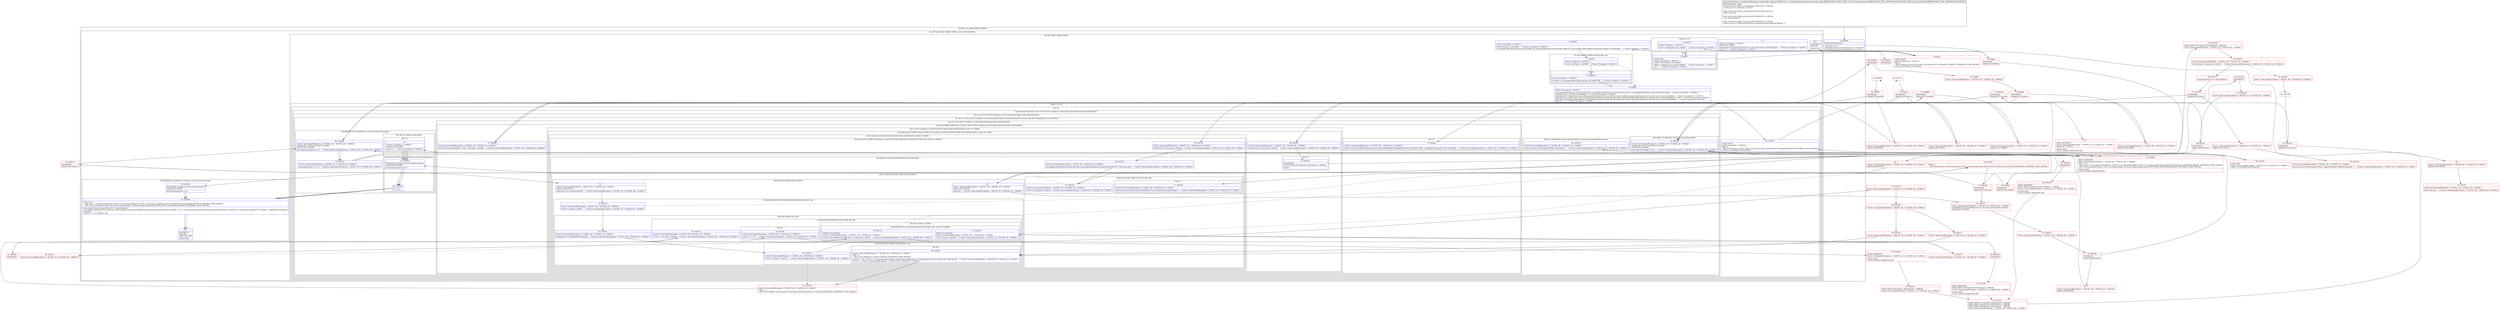 digraph "CFG forcom.google.android.gms.internal.ads.zzbgq.zze(Ljava\/lang\/String;[Ljava\/lang\/String;)Z" {
subgraph cluster_Region_1813736736 {
label = "R(2:0|(7:2|(1:5)|6|(1:8)|9|(1:7f)|94))";
node [shape=record,color=blue];
Node_0 [shape=record,label="{0\:\ 0x0000|MTH_ENTER_BLOCK\l|r26.zzech = r27\ljava.lang.String java.lang.String r7 = zzey(r27)\ljava.lang.String java.lang.String r15 = \"error\"\l}"];
subgraph cluster_TryCatchRegion_88108505 {
label = "Try: R(7:2|(1:5)|6|(1:8)|9|(1:7f)|94) catches: R(3:85|24|93)";
node [shape=record,color=blue];
subgraph cluster_Region_1884581614 {
label = "R(7:2|(1:5)|6|(1:8)|9|(1:7f)|94)";
node [shape=record,color=blue];
Node_2 [shape=record,label="{2\:\ ?|Catch:\{ Exception \-\> 0x019c \}\lSplitter:B:1:0x000e\l|android.net.Uri[] android.net.Uri[] r5 = new android.net.Uri[r28.length]     \/\/ Catch:\{ Exception \-\> 0x019c \}\lint r4 = 0     \/\/ Catch:\{ Exception \-\> 0x019c \}\l}"];
subgraph cluster_LoopRegion_451787522 {
label = "LOOP:0: (1:5)";
node [shape=record,color=blue];
Node_4 [shape=record,label="{4\:\ 0x0015|Catch:\{ Exception \-\> 0x019c \}\l|if (r4 \< r28.length) goto L_0x0017     \/\/ Catch:\{ Exception \-\> 0x019c \}\l}"];
subgraph cluster_Region_892946179 {
label = "R(1:5)";
node [shape=record,color=blue];
Node_5 [shape=record,label="{5\:\ 0x0017|LOOP_END\lCatch:\{ Exception \-\> 0x019c \}\lLOOP:0: B:3:0x0012\-\>B:5:0x0017\l|r5[r4] = android.net.Uri.parse(r28[r4])     \/\/ Catch:\{ Exception \-\> 0x019c \}\lr4++     \/\/ Catch:\{ Exception \-\> 0x019c \}\l}"];
}
}
Node_6 [shape=record,label="{6\:\ 0x0022|Catch:\{ Exception \-\> 0x019c \}\l|r26.zzeiw.zza(r5, r26.zzdyd)     \/\/ Catch:\{ Exception \-\> 0x019c \}\lcom.google.android.gms.internal.ads.zzbdg com.google.android.gms.internal.ads.zzbdg r4 = (com.google.android.gms.internal.ads.zzbdg) r26.zzehv.get()     \/\/ Catch:\{ Exception \-\> 0x019c \}\l}"];
subgraph cluster_IfRegion_515323884 {
label = "IF [B:7:0x0037] THEN: R(1:8) ELSE: null";
node [shape=record,color=blue];
Node_7 [shape=record,label="{7\:\ 0x0037|Catch:\{ Exception \-\> 0x019c \}\l|if (r4 != null) goto L_0x0039     \/\/ Catch:\{ Exception \-\> 0x019c \}\l}"];
subgraph cluster_Region_476785020 {
label = "R(1:8)";
node [shape=record,color=blue];
Node_8 [shape=record,label="{8\:\ 0x0039|Catch:\{ Exception \-\> 0x019c \}\l|r4.zza(r7, (com.google.android.gms.internal.ads.zzbfu) r26)     \/\/ Catch:\{ Exception \-\> 0x019c \}\l}"];
}
}
Node_9 [shape=record,label="{9\:\ 0x003e|Catch:\{ Exception \-\> 0x019c \}\l|com.google.android.gms.common.util.Clock com.google.android.gms.common.util.Clock r16 = com.google.android.gms.ads.internal.zzk.zzln()     \/\/ Catch:\{ Exception \-\> 0x019c \}\llong long r18 = r16.currentTimeMillis()     \/\/ Catch:\{ Exception \-\> 0x019c \}\llong long r20 = ((java.lang.Long) com.google.android.gms.internal.ads.zzyr.zzpe().zzd(com.google.android.gms.internal.ads.zzact.zzclz)).longValue()     \/\/ Catch:\{ Exception \-\> 0x019c \}\llong long r22 = ((java.lang.Long) com.google.android.gms.internal.ads.zzyr.zzpe().zzd(com.google.android.gms.internal.ads.zzact.zzcly)).longValue() * 1000     \/\/ Catch:\{ Exception \-\> 0x019c \}\llong r24 = (long) ((java.lang.Integer) com.google.android.gms.internal.ads.zzyr.zzpe().zzd(com.google.android.gms.internal.ads.zzact.zzclx)).intValue()     \/\/ Catch:\{ Exception \-\> 0x019c \}\llong r4 = \-1     \/\/ Catch:\{ Exception \-\> 0x019c \}\l}"];
subgraph cluster_LoopRegion_155434536 {
label = "LOOP:1: (1:7f)";
node [shape=record,color=blue];
subgraph cluster_Region_1274479831 {
label = "R(1:7f)";
node [shape=record,color=blue];
subgraph cluster_SynchronizedRegion_1459986345 {
label = "Synchronized:R(2:10|(1:(1:(1:17)(1:(1:87)(1:(2:46|(2:(1:51)|(3:53|(3:55|(1:60)|(1:63)(1:(0)))|76)))(0))))))";
node [shape=record,color=blue];
Node_10 [shape=record,label="{10\:\ 0x007f|LOOP_START\lCatch:\{ Exception \-\> 0x019c \}\lPHI: r4 \l  PHI: (r4v23 long) = (r4v22 long), (r4v32 long) binds: [B:9:0x003e, B:79:0x018f] A[DONT_GENERATE, DONT_INLINE]\lLOOP:1: B:10:0x007f\-\>B:79:0x018f\l}"];
subgraph cluster_Region_1361911349 {
label = "R(1:(1:(1:17)(1:(1:87)(1:(2:46|(2:(1:51)|(3:53|(3:55|(1:60)|(1:63)(1:(0)))|76)))(0)))))";
node [shape=record,color=blue];
subgraph cluster_TryCatchRegion_1158371526 {
label = "Try: R(1:(1:17)(1:(1:87)(1:(2:46|(2:(1:51)|(3:53|(3:55|(1:60)|(1:63)(1:(0)))|76)))(0)))) catches: R(1:84), R(3:66|67|(1:21)), R(2:18|21)";
node [shape=record,color=blue];
subgraph cluster_Region_917056780 {
label = "R(1:(1:17)(1:(1:87)(1:(2:46|(2:(1:51)|(3:53|(3:55|(1:60)|(1:63)(1:(0)))|76)))(0))))";
node [shape=record,color=blue];
subgraph cluster_IfRegion_1304889802 {
label = "IF [B:13:0x0088] THEN: R(1:17) ELSE: R(1:(1:87)(1:(2:46|(2:(1:51)|(3:53|(3:55|(1:60)|(1:63)(1:(0)))|76)))(0)))";
node [shape=record,color=blue];
Node_13 [shape=record,label="{13\:\ 0x0088|Catch:\{ InterruptedException \-\> 0x0191, all \-\> 0x016d, all \-\> 0x00af \}\l|if ((r16.currentTimeMillis() \- r18) \> r22) goto L_0x008a     \/\/ Catch:\{ InterruptedException \-\> 0x0191, all \-\> 0x016d, all \-\> 0x00af \}\l}"];
subgraph cluster_Region_1174128336 {
label = "R(1:17)";
node [shape=record,color=blue];
Node_17 [shape=record,label="{17\:\ 0x00ae|Catch:\{ InterruptedException \-\> 0x0191, all \-\> 0x016d, all \-\> 0x00af \}\l|throw new java.io.IOException(new java.lang.StringBuilder(47).append(\"Timeout reached. Limit: \").append(r22).append(\" ms\").toString())     \/\/ Catch:\{ InterruptedException \-\> 0x0191, all \-\> 0x016d, all \-\> 0x00af \}\l}"];
}
subgraph cluster_Region_1294603431 {
label = "R(1:(1:87)(1:(2:46|(2:(1:51)|(3:53|(3:55|(1:60)|(1:63)(1:(0)))|76)))(0))) | ELSE_IF_CHAIN\l";
node [shape=record,color=blue];
subgraph cluster_IfRegion_1959749505 {
label = "IF [B:28:0x0101] THEN: R(1:87) ELSE: R(1:(2:46|(2:(1:51)|(3:53|(3:55|(1:60)|(1:63)(1:(0)))|76)))(0)) | ELSE_IF_CHAIN\l";
node [shape=record,color=blue];
Node_28 [shape=record,label="{28\:\ 0x0101|Catch:\{ InterruptedException \-\> 0x0191, all \-\> 0x016d, all \-\> 0x00af \}\l|if (r26.zzeij == true) goto L_0x0103     \/\/ Catch:\{ InterruptedException \-\> 0x0191, all \-\> 0x016d, all \-\> 0x00af \}\l}"];
subgraph cluster_Region_1805507766 {
label = "R(1:87)";
node [shape=record,color=blue];
Node_87 [shape=record,label="{87\:\ 0x0103|SYNTHETIC\lEDGE_INSN: B:87:0x0103\-\>B:29:0x0103 ?: BREAK  \l|break\l}"];
}
subgraph cluster_Region_346250628 {
label = "R(1:(2:46|(2:(1:51)|(3:53|(3:55|(1:60)|(1:63)(1:(0)))|76)))(0)) | ELSE_IF_CHAIN\l";
node [shape=record,color=blue];
subgraph cluster_IfRegion_162655387 {
label = "IF [B:43:0x011e] THEN: R(2:46|(2:(1:51)|(3:53|(3:55|(1:60)|(1:63)(1:(0)))|76))) ELSE: R(0) | ELSE_IF_CHAIN\l";
node [shape=record,color=blue];
Node_43 [shape=record,label="{43\:\ 0x011e|Catch:\{ InterruptedException \-\> 0x0191, all \-\> 0x016d, all \-\> 0x00af \}\l|if (r26.zzeiy != true) goto L_0x0123     \/\/ Catch:\{ InterruptedException \-\> 0x0191, all \-\> 0x016d, all \-\> 0x00af \}\l}"];
subgraph cluster_Region_1863854584 {
label = "R(2:46|(2:(1:51)|(3:53|(3:55|(1:60)|(1:63)(1:(0)))|76)))";
node [shape=record,color=blue];
Node_46 [shape=record,label="{46\:\ 0x0123|Catch:\{ InterruptedException \-\> 0x0191, all \-\> 0x016d, all \-\> 0x00af \}\l|com.google.android.gms.internal.ads.zzkv com.google.android.gms.internal.ads.zzkv r6 = r26.zzeiw.zzzt()     \/\/ Catch:\{ InterruptedException \-\> 0x0191, all \-\> 0x016d, all \-\> 0x00af \}\l}"];
subgraph cluster_Region_114127171 {
label = "R(2:(1:51)|(3:53|(3:55|(1:60)|(1:63)(1:(0)))|76))";
node [shape=record,color=blue];
subgraph cluster_IfRegion_1951313805 {
label = "IF [B:47:0x012b] THEN: R(1:51) ELSE: null";
node [shape=record,color=blue];
Node_47 [shape=record,label="{47\:\ 0x012b|Catch:\{ InterruptedException \-\> 0x0191, all \-\> 0x016d, all \-\> 0x00af \}\l|if (r6 == null) goto L_0x012d     \/\/ Catch:\{ InterruptedException \-\> 0x0191, all \-\> 0x016d, all \-\> 0x00af \}\l}"];
subgraph cluster_Region_53507392 {
label = "R(1:51)";
node [shape=record,color=blue];
Node_51 [shape=record,label="{51\:\ 0x0136|Catch:\{ InterruptedException \-\> 0x0191, all \-\> 0x016d, all \-\> 0x00af \}\l|throw new java.io.IOException(\"ExoPlayer was released during preloading.\")     \/\/ Catch:\{ InterruptedException \-\> 0x0191, all \-\> 0x016d, all \-\> 0x00af \}\l}"];
}
}
subgraph cluster_Region_851009070 {
label = "R(3:53|(3:55|(1:60)|(1:63)(1:(0)))|76)";
node [shape=record,color=blue];
Node_53 [shape=record,label="{53\:\ ?|Catch:\{ InterruptedException \-\> 0x0191, all \-\> 0x016d, all \-\> 0x00af \}\lSplitter:B:52:0x0137\l|long long r10 = r6.getDuration()     \/\/ Catch:\{ InterruptedException \-\> 0x0191, all \-\> 0x016d, all \-\> 0x00af \}\l}"];
subgraph cluster_IfRegion_1732721027 {
label = "IF [B:54:0x013f] THEN: R(3:55|(1:60)|(1:63)(1:(0))) ELSE: null";
node [shape=record,color=blue];
Node_54 [shape=record,label="{54\:\ 0x013f|Catch:\{ InterruptedException \-\> 0x0191, all \-\> 0x016d, all \-\> 0x00af \}\l|if (r10 \> 0) goto L_0x0141     \/\/ Catch:\{ InterruptedException \-\> 0x0191, all \-\> 0x016d, all \-\> 0x00af \}\l}"];
subgraph cluster_Region_852646625 {
label = "R(3:55|(1:60)|(1:63)(1:(0)))";
node [shape=record,color=blue];
Node_55 [shape=record,label="{55\:\ 0x0141|Catch:\{ InterruptedException \-\> 0x0191, all \-\> 0x016d, all \-\> 0x00af \}\l|long long r8 = r6.getBufferedPosition()     \/\/ Catch:\{ InterruptedException \-\> 0x0191, all \-\> 0x016d, all \-\> 0x00af \}\l}"];
subgraph cluster_IfRegion_396909837 {
label = "IF [B:56:0x0147] THEN: R(1:60) ELSE: null";
node [shape=record,color=blue];
Node_56 [shape=record,label="{56\:\ 0x0147|Catch:\{ InterruptedException \-\> 0x0191, all \-\> 0x016d, all \-\> 0x00af \}\l|if (r8 != r4) goto L_0x0149     \/\/ Catch:\{ InterruptedException \-\> 0x0191, all \-\> 0x016d, all \-\> 0x00af \}\l}"];
subgraph cluster_Region_802645135 {
label = "R(1:60)";
node [shape=record,color=blue];
Node_60 [shape=record,label="{60\:\ 0x0150|Catch:\{ InterruptedException \-\> 0x0191, all \-\> 0x016d, all \-\> 0x00af \}\lPHI: r12 \l  PHI: (r12v1 boolean) =  binds: [] A[DONT_GENERATE, DONT_INLINE]\l|zza(r27, r7, r8, r10, r8 \> 0, com.google.android.gms.internal.ads.zzbfb.zzyp(), com.google.android.gms.internal.ads.zzbfb.zzyq())     \/\/ Catch:\{ InterruptedException \-\> 0x0191, all \-\> 0x016d, all \-\> 0x00af \}\lr4 = r8     \/\/ Catch:\{ InterruptedException \-\> 0x0191, all \-\> 0x016d, all \-\> 0x00af \}\l}"];
}
}
subgraph cluster_IfRegion_1237224314 {
label = "IF [B:62:0x0162] THEN: R(1:63) ELSE: R(1:(0))";
node [shape=record,color=blue];
Node_62 [shape=record,label="{62\:\ 0x0162|Catch:\{ InterruptedException \-\> 0x0191, all \-\> 0x016d, all \-\> 0x00af \}\l|if (r8 \>= r10) goto L_0x0164     \/\/ Catch:\{ InterruptedException \-\> 0x0191, all \-\> 0x016d, all \-\> 0x00af \}\l}"];
subgraph cluster_Region_1284692263 {
label = "R(1:63)";
node [shape=record,color=blue];
Node_63 [shape=record,label="{63\:\ 0x0164|Catch:\{ InterruptedException \-\> 0x0191, all \-\> 0x016d, all \-\> 0x00af \}\l|zzb(r27, r7, r10)     \/\/ Catch:\{ InterruptedException \-\> 0x0191, all \-\> 0x016d, all \-\> 0x00af \}\l}"];
}
subgraph cluster_Region_233916383 {
label = "R(1:(0)) | ELSE_IF_CHAIN\l";
node [shape=record,color=blue];
subgraph cluster_IfRegion_1649709524 {
label = "IF [B:70:0x017d, B:72:0x0183] THEN: R(0) ELSE: null | ELSE_IF_CHAIN\l";
node [shape=record,color=blue];
Node_70 [shape=record,label="{70\:\ 0x017d|ADDED_TO_REGION\lCatch:\{ InterruptedException \-\> 0x0191, all \-\> 0x016d, all \-\> 0x00af \}\l|if (r26.zzeiw.getBytesTransferred() \>= r24) goto L_0x017f     \/\/ Catch:\{ InterruptedException \-\> 0x0191, all \-\> 0x016d, all \-\> 0x00af \}\l}"];
Node_72 [shape=record,label="{72\:\ 0x0183|ADDED_TO_REGION\lCatch:\{ InterruptedException \-\> 0x0191, all \-\> 0x016d, all \-\> 0x00af \}\l|if (r8 \> 0) goto L_0x0185     \/\/ Catch:\{ InterruptedException \-\> 0x0191, all \-\> 0x016d, all \-\> 0x00af \}\l}"];
subgraph cluster_Region_195213262 {
label = "R(0)";
node [shape=record,color=blue];
}
}
}
}
}
}
Node_76 [shape=record,label="{76\:\ ?|Catch:\{ InterruptedException \-\> 0x0191, all \-\> 0x016d, all \-\> 0x00af \}\lSplitter:B:75:0x018b\l|wait(r20)     \/\/ Catch:\{ InterruptedException \-\> 0x0191, all \-\> 0x016d, all \-\> 0x00af \}\l}"];
}
}
}
subgraph cluster_Region_1711839376 {
label = "R(0)";
node [shape=record,color=blue];
}
}
}
}
}
}
}
subgraph cluster_Region_1712483172 {
label = "R(1:84) | ExcHandler: InterruptedException (e java.lang.InterruptedException)\l";
node [shape=record,color=blue];
Node_84 [shape=record,label="{84\:\ 0x019b|Catch:\{ InterruptedException \-\> 0x0191, all \-\> 0x016d, all \-\> 0x00af \}\l|throw new java.io.IOException(\"Wait interrupted.\")     \/\/ Catch:\{ InterruptedException \-\> 0x0191, all \-\> 0x016d, all \-\> 0x00af \}\l}"];
}
subgraph cluster_Region_710263138 {
label = "R(3:66|67|(1:21)) | ExcHandler: all (th java.lang.Throwable)\l";
node [shape=record,color=blue];
Node_66 [shape=record,label="{66\:\ 0x016d|Catch:\{ InterruptedException \-\> 0x0191, all \-\> 0x016d, all \-\> 0x00af \}\lExcHandler: all (th java.lang.Throwable)\lSplitter:B:11:0x0080\l|java.lang.Throwable r4 = th     \/\/ Catch:\{ InterruptedException \-\> 0x0191, all \-\> 0x016d, all \-\> 0x00af \}\l}"];
Node_67 [shape=record,label="{67\:\ 0x016e|Catch:\{ InterruptedException \-\> 0x0191, all \-\> 0x016d, all \-\> 0x00af \}\l|java.lang.String r5 = r15     \/\/ Catch:\{ InterruptedException \-\> 0x0191, all \-\> 0x016d, all \-\> 0x00af \}\l}"];
subgraph cluster_TryCatchRegion_1641682886 {
label = "Try: R(1:21) catches: R(2:22|23)";
node [shape=record,color=blue];
subgraph cluster_Region_2144911604 {
label = "R(1:21)";
node [shape=record,color=blue];
Node_21 [shape=record,label="{21\:\ ?|Catch:\{ Exception \-\> 0x00b2 \}\lSplitter:B:20:0x00b1\l|throw r4     \/\/ Catch:\{ Exception \-\> 0x00b2 \}\l}"];
}
subgraph cluster_Region_1043474743 {
label = "R(2:22|23) | ExcHandler: Exception (e java.lang.Exception)\l";
node [shape=record,color=blue];
Node_22 [shape=record,label="{22\:\ 0x00b2|ExcHandler: Exception (e java.lang.Exception)\lSplitter:B:20:0x00b1\l|java.lang.Exception r4 = e\l}"];
Node_23 [shape=record,label="{23\:\ 0x00b3|r15 = r5\l}"];
}
}
}
subgraph cluster_Region_1572215687 {
label = "R(2:18|21) | ExcHandler: all (th java.lang.Throwable)\l";
node [shape=record,color=blue];
Node_18 [shape=record,label="{18\:\ 0x00af|Catch:\{ InterruptedException \-\> 0x0191, all \-\> 0x016d, all \-\> 0x00af \}\lExcHandler: all (th java.lang.Throwable)\lSplitter:B:15:0x008c\l|java.lang.Throwable r4 = th     \/\/ Catch:\{ InterruptedException \-\> 0x0191, all \-\> 0x016d, all \-\> 0x00af \}\l}"];
Node_21 [shape=record,label="{21\:\ ?|Catch:\{ Exception \-\> 0x00b2 \}\lSplitter:B:20:0x00b1\l|throw r4     \/\/ Catch:\{ Exception \-\> 0x00b2 \}\l}"];
}
}
}
}
}
}
Node_94 [shape=record,label="{94\:\ ?|SYNTHETIC\lRETURN\l|return true\l}"];
}
subgraph cluster_Region_2077745144 {
label = "R(3:85|24|93) | ExcHandler: Exception (e java.lang.Exception)\l";
node [shape=record,color=blue];
Node_85 [shape=record,label="{85\:\ 0x019c|ExcHandler: Exception (e java.lang.Exception)\lSplitter:B:1:0x000e\l|java.lang.Exception r4 = e\l}"];
Node_24 [shape=record,label="{24\:\ 0x00b4|PHI: r4 r15 \l  PHI: (r4v1 'e' java.lang.Exception) = (r4v0 'e' java.lang.Exception), (r4v26 'e' java.lang.Exception) binds: [B:85:0x019c, B:23:0x00b3] A[DONT_GENERATE, DONT_INLINE]\l  PHI: (r15v1 java.lang.String) = (r15v0 java.lang.String), (r15v2 java.lang.String) binds: [B:85:0x019c, B:23:0x00b3] A[DONT_GENERATE, DONT_INLINE]\l|java.lang.String java.lang.String r5 = r4.getMessage()\lcom.google.android.gms.internal.ads.zzaxa.zzep(new java.lang.StringBuilder(java.lang.String.valueOf(r27).length() + 34 + java.lang.String.valueOf(r5).length()).append(\"Failed to preload url \").append(r27).append(\" Exception: \").append(r5).toString())\lrelease()\lzza(r27, r7, r15, zzb(r15, r4))\l}"];
Node_93 [shape=record,label="{93\:\ ?|SYNTHETIC\lRETURN\lORIG_RETURN\l|return false\l}"];
}
}
}
subgraph cluster_Region_1572215687 {
label = "R(2:18|21) | ExcHandler: all (th java.lang.Throwable)\l";
node [shape=record,color=blue];
Node_18 [shape=record,label="{18\:\ 0x00af|Catch:\{ InterruptedException \-\> 0x0191, all \-\> 0x016d, all \-\> 0x00af \}\lExcHandler: all (th java.lang.Throwable)\lSplitter:B:15:0x008c\l|java.lang.Throwable r4 = th     \/\/ Catch:\{ InterruptedException \-\> 0x0191, all \-\> 0x016d, all \-\> 0x00af \}\l}"];
Node_21 [shape=record,label="{21\:\ ?|Catch:\{ Exception \-\> 0x00b2 \}\lSplitter:B:20:0x00b1\l|throw r4     \/\/ Catch:\{ Exception \-\> 0x00b2 \}\l}"];
}
subgraph cluster_Region_1043474743 {
label = "R(2:22|23) | ExcHandler: Exception (e java.lang.Exception)\l";
node [shape=record,color=blue];
Node_22 [shape=record,label="{22\:\ 0x00b2|ExcHandler: Exception (e java.lang.Exception)\lSplitter:B:20:0x00b1\l|java.lang.Exception r4 = e\l}"];
Node_23 [shape=record,label="{23\:\ 0x00b3|r15 = r5\l}"];
}
subgraph cluster_Region_710263138 {
label = "R(3:66|67|(1:21)) | ExcHandler: all (th java.lang.Throwable)\l";
node [shape=record,color=blue];
Node_66 [shape=record,label="{66\:\ 0x016d|Catch:\{ InterruptedException \-\> 0x0191, all \-\> 0x016d, all \-\> 0x00af \}\lExcHandler: all (th java.lang.Throwable)\lSplitter:B:11:0x0080\l|java.lang.Throwable r4 = th     \/\/ Catch:\{ InterruptedException \-\> 0x0191, all \-\> 0x016d, all \-\> 0x00af \}\l}"];
Node_67 [shape=record,label="{67\:\ 0x016e|Catch:\{ InterruptedException \-\> 0x0191, all \-\> 0x016d, all \-\> 0x00af \}\l|java.lang.String r5 = r15     \/\/ Catch:\{ InterruptedException \-\> 0x0191, all \-\> 0x016d, all \-\> 0x00af \}\l}"];
subgraph cluster_TryCatchRegion_1641682886 {
label = "Try: R(1:21) catches: R(2:22|23)";
node [shape=record,color=blue];
subgraph cluster_Region_2144911604 {
label = "R(1:21)";
node [shape=record,color=blue];
Node_21 [shape=record,label="{21\:\ ?|Catch:\{ Exception \-\> 0x00b2 \}\lSplitter:B:20:0x00b1\l|throw r4     \/\/ Catch:\{ Exception \-\> 0x00b2 \}\l}"];
}
subgraph cluster_Region_1043474743 {
label = "R(2:22|23) | ExcHandler: Exception (e java.lang.Exception)\l";
node [shape=record,color=blue];
Node_22 [shape=record,label="{22\:\ 0x00b2|ExcHandler: Exception (e java.lang.Exception)\lSplitter:B:20:0x00b1\l|java.lang.Exception r4 = e\l}"];
Node_23 [shape=record,label="{23\:\ 0x00b3|r15 = r5\l}"];
}
}
}
subgraph cluster_Region_1712483172 {
label = "R(1:84) | ExcHandler: InterruptedException (e java.lang.InterruptedException)\l";
node [shape=record,color=blue];
Node_84 [shape=record,label="{84\:\ 0x019b|Catch:\{ InterruptedException \-\> 0x0191, all \-\> 0x016d, all \-\> 0x00af \}\l|throw new java.io.IOException(\"Wait interrupted.\")     \/\/ Catch:\{ InterruptedException \-\> 0x0191, all \-\> 0x016d, all \-\> 0x00af \}\l}"];
}
subgraph cluster_Region_2077745144 {
label = "R(3:85|24|93) | ExcHandler: Exception (e java.lang.Exception)\l";
node [shape=record,color=blue];
Node_85 [shape=record,label="{85\:\ 0x019c|ExcHandler: Exception (e java.lang.Exception)\lSplitter:B:1:0x000e\l|java.lang.Exception r4 = e\l}"];
Node_24 [shape=record,label="{24\:\ 0x00b4|PHI: r4 r15 \l  PHI: (r4v1 'e' java.lang.Exception) = (r4v0 'e' java.lang.Exception), (r4v26 'e' java.lang.Exception) binds: [B:85:0x019c, B:23:0x00b3] A[DONT_GENERATE, DONT_INLINE]\l  PHI: (r15v1 java.lang.String) = (r15v0 java.lang.String), (r15v2 java.lang.String) binds: [B:85:0x019c, B:23:0x00b3] A[DONT_GENERATE, DONT_INLINE]\l|java.lang.String java.lang.String r5 = r4.getMessage()\lcom.google.android.gms.internal.ads.zzaxa.zzep(new java.lang.StringBuilder(java.lang.String.valueOf(r27).length() + 34 + java.lang.String.valueOf(r5).length()).append(\"Failed to preload url \").append(r27).append(\" Exception: \").append(r5).toString())\lrelease()\lzza(r27, r7, r15, zzb(r15, r4))\l}"];
Node_93 [shape=record,label="{93\:\ ?|SYNTHETIC\lRETURN\lORIG_RETURN\l|return false\l}"];
}
Node_1 [shape=record,color=red,label="{1\:\ 0x000e|SYNTHETIC\lSplitter:B:1:0x000e\l}"];
Node_3 [shape=record,color=red,label="{3\:\ 0x0012|LOOP_START\lCatch:\{ Exception \-\> 0x019c \}\lPHI: r4 \l  PHI: (r4v6 int) = (r4v5 int), (r4v41 int) binds: [B:2:?, B:5:0x0017] A[DONT_GENERATE, DONT_INLINE]\lLOOP:0: B:3:0x0012\-\>B:5:0x0017\l}"];
Node_11 [shape=record,color=red,label="{11\:\ 0x0080|SYNTHETIC\lSplitter:B:11:0x0080\l}"];
Node_12 [shape=record,color=red,label="{12\:\ ?|Catch:\{ InterruptedException \-\> 0x0191, all \-\> 0x016d, all \-\> 0x00af \}\lSplitter:B:11:0x0080\l}"];
Node_14 [shape=record,color=red,label="{14\:\ 0x008a|Catch:\{ InterruptedException \-\> 0x0191, all \-\> 0x016d, all \-\> 0x00af \}\l}"];
Node_15 [shape=record,color=red,label="{15\:\ 0x008c|SYNTHETIC\lSplitter:B:15:0x008c\l}"];
Node_16 [shape=record,color=red,label="{16\:\ ?|Catch:\{ InterruptedException \-\> 0x0191, all \-\> 0x016d, all \-\> 0x00af \}\lSplitter:B:15:0x008c\l}"];
Node_19 [shape=record,color=red,label="{19\:\ 0x00b0|DONT_GENERATE\lCatch:\{ InterruptedException \-\> 0x0191, all \-\> 0x016d, all \-\> 0x00af \}\lPHI: r4 r5 \l  PHI: (r4v25 'th' java.lang.Throwable) = (r4v24 'th' java.lang.Throwable), (r4v40 'th' java.lang.Throwable) binds: [B:67:0x016e, B:18:0x00af] A[DONT_GENERATE, DONT_INLINE]\l  PHI: (r5v8 java.lang.String) = (r5v7 java.lang.String), (r5v10 java.lang.String) binds: [B:67:0x016e, B:18:0x00af] A[DONT_GENERATE, DONT_INLINE]\l|monitor\-exit(\l\/\/ error: 0x00b0: MONITOR_EXIT  \l}"];
Node_20 [shape=record,color=red,label="{20\:\ 0x00b1|SYNTHETIC\lSplitter:B:20:0x00b1\l}"];
Node_25 [shape=record,color=red,label="{25\:\ 0x00fd}"];
Node_26 [shape=record,color=red,label="{26\:\ 0x00ff|SYNTHETIC\lSplitter:B:26:0x00ff\l}"];
Node_27 [shape=record,color=red,label="{27\:\ ?|Catch:\{ InterruptedException \-\> 0x0191, all \-\> 0x016d, all \-\> 0x00af \}\lSplitter:B:26:0x00ff\l}"];
Node_29 [shape=record,color=red,label="{29\:\ 0x0103|EDGE_INSN: B:87:0x0103\-\>B:29:0x0103 ?: BREAK  \lCatch:\{ InterruptedException \-\> 0x0191, all \-\> 0x016d, all \-\> 0x00af \}\l}"];
Node_30 [shape=record,color=red,label="{30\:\ 0x0107|Catch:\{ InterruptedException \-\> 0x0191, all \-\> 0x016d, all \-\> 0x00af \}\l|if (r26.zzeix == null) goto L_0x0110     \/\/ Catch:\{ InterruptedException \-\> 0x0191, all \-\> 0x016d, all \-\> 0x00af \}\l}"];
Node_31 [shape=record,color=red,label="{31\:\ 0x0109|Catch:\{ InterruptedException \-\> 0x0191, all \-\> 0x016d, all \-\> 0x00af \}\l}"];
Node_32 [shape=record,color=red,label="{32\:\ 0x010b}"];
Node_33 [shape=record,color=red,label="{33\:\ 0x010d|SYNTHETIC\lSplitter:B:33:0x010d\l}"];
Node_34 [shape=record,color=red,label="{34\:\ ?|Catch:\{ InterruptedException \-\> 0x0191, all \-\> 0x016d, all \-\> 0x00af \}\lSplitter:B:33:0x010d\l}"];
Node_35 [shape=record,color=red,label="{35\:\ 0x010f|Catch:\{ InterruptedException \-\> 0x0191, all \-\> 0x016d, all \-\> 0x00af \}\l|throw r26.zzeix     \/\/ Catch:\{ InterruptedException \-\> 0x0191, all \-\> 0x016d, all \-\> 0x00af \}\l}"];
Node_36 [shape=record,color=red,label="{36\:\ 0x0110|java.lang.String r5 = \"externalAbort\"\l}"];
Node_37 [shape=record,color=red,label="{37\:\ 0x0112|SYNTHETIC\lSplitter:B:37:0x0112\l}"];
Node_38 [shape=record,color=red,label="{38\:\ ?|Catch:\{ InterruptedException \-\> 0x0191, all \-\> 0x016d, all \-\> 0x00af \}\lSplitter:B:37:0x0112\l}"];
Node_39 [shape=record,color=red,label="{39\:\ 0x0119|Catch:\{ InterruptedException \-\> 0x0191, all \-\> 0x016d, all \-\> 0x00af \}\l|throw new java.io.IOException(\"Abort requested before buffering finished. \")     \/\/ Catch:\{ InterruptedException \-\> 0x0191, all \-\> 0x016d, all \-\> 0x00af \}\l}"];
Node_40 [shape=record,color=red,label="{40\:\ 0x011a}"];
Node_41 [shape=record,color=red,label="{41\:\ 0x011c|SYNTHETIC\lSplitter:B:41:0x011c\l}"];
Node_42 [shape=record,color=red,label="{42\:\ ?|Catch:\{ InterruptedException \-\> 0x0191, all \-\> 0x016d, all \-\> 0x00af \}\lSplitter:B:41:0x011c\l}"];
Node_44 [shape=record,color=red,label="{44\:\ 0x0120|DONT_GENERATE\lEDGE_INSN: B:44:0x0120\-\>B:45:0x0121 ?: BREAK  \lCatch:\{ InterruptedException \-\> 0x0191, all \-\> 0x016d, all \-\> 0x00af \}\l|monitor\-exit(\l\/\/ error: 0x0120: MONITOR_EXIT  \l}"];
Node_45 [shape=record,color=red,label="{45\:\ 0x0121|EDGE_INSN: B:73:0x0185\-\>B:45:0x0121 ?: BREAK  \lEDGE_INSN: B:44:0x0120\-\>B:45:0x0121 ?: BREAK  \lEDGE_INSN: B:65:0x016c\-\>B:45:0x0121 ?: BREAK  \lCatch:\{ InterruptedException \-\> 0x0191, all \-\> 0x016d, all \-\> 0x00af \}\l}"];
Node_48 [shape=record,color=red,label="{48\:\ 0x012d|Catch:\{ InterruptedException \-\> 0x0191, all \-\> 0x016d, all \-\> 0x00af \}\l}"];
Node_49 [shape=record,color=red,label="{49\:\ 0x012f|SYNTHETIC\lSplitter:B:49:0x012f\l}"];
Node_50 [shape=record,color=red,label="{50\:\ ?|Catch:\{ InterruptedException \-\> 0x0191, all \-\> 0x016d, all \-\> 0x00af \}\lSplitter:B:49:0x012f\l}"];
Node_52 [shape=record,color=red,label="{52\:\ 0x0137|SYNTHETIC\lSplitter:B:52:0x0137\l}"];
Node_57 [shape=record,color=red,label="{57\:\ 0x0149|Catch:\{ InterruptedException \-\> 0x0191, all \-\> 0x016d, all \-\> 0x00af \}\l}"];
Node_58 [shape=record,color=red,label="{58\:\ 0x014d|Catch:\{ InterruptedException \-\> 0x0191, all \-\> 0x016d, all \-\> 0x00af \}\l}"];
Node_59 [shape=record,color=red,label="{59\:\ 0x014f|Catch:\{ InterruptedException \-\> 0x0191, all \-\> 0x016d, all \-\> 0x00af \}\l}"];
Node_61 [shape=record,color=red,label="{61\:\ 0x0160|Catch:\{ InterruptedException \-\> 0x0191, all \-\> 0x016d, all \-\> 0x00af \}\lPHI: r4 \l  PHI: (r4v35 long) = (r4v23 long), (r4v38 long) binds: [B:56:0x0147, B:60:0x0150] A[DONT_GENERATE, DONT_INLINE]\l}"];
Node_64 [shape=record,color=red,label="{64\:\ 0x016b|DONT_GENERATE\lCatch:\{ InterruptedException \-\> 0x0191, all \-\> 0x016d, all \-\> 0x00af \}\l|monitor\-exit(\l\/\/ error: 0x016b: MONITOR_EXIT  \l}"];
Node_65 [shape=record,color=red,label="{65\:\ 0x016c|EDGE_INSN: B:65:0x016c\-\>B:45:0x0121 ?: BREAK  \lCatch:\{ InterruptedException \-\> 0x0191, all \-\> 0x016d, all \-\> 0x00af \}\l}"];
Node_68 [shape=record,color=red,label="{68\:\ 0x0171|Catch:\{ InterruptedException \-\> 0x0191, all \-\> 0x016d, all \-\> 0x00af \}\l}"];
Node_69 [shape=record,color=red,label="{69\:\ 0x0173|Catch:\{ InterruptedException \-\> 0x0191, all \-\> 0x016d, all \-\> 0x00af \}\l}"];
Node_71 [shape=record,color=red,label="{71\:\ 0x017f|Catch:\{ InterruptedException \-\> 0x0191, all \-\> 0x016d, all \-\> 0x00af \}\l}"];
Node_73 [shape=record,color=red,label="{73\:\ 0x0185|DONT_GENERATE\lEDGE_INSN: B:73:0x0185\-\>B:45:0x0121 ?: BREAK  \lCatch:\{ InterruptedException \-\> 0x0191, all \-\> 0x016d, all \-\> 0x00af \}\l|monitor\-exit(\l\/\/ error: 0x0185: MONITOR_EXIT  \l}"];
Node_74 [shape=record,color=red,label="{74\:\ 0x0187|PHI: r4 \l  PHI: (r4v32 long) = (r4v23 long), (r4v35 long), (r4v35 long) binds: [B:54:0x013f, B:70:0x017d, B:72:0x0183] A[DONT_GENERATE, DONT_INLINE]\l}"];
Node_75 [shape=record,color=red,label="{75\:\ 0x018b|SYNTHETIC\lSplitter:B:75:0x018b\l}"];
Node_77 [shape=record,color=red,label="{77\:\ 0x018e|SYNTHETIC\lSplitter:B:77:0x018e\l}"];
Node_78 [shape=record,color=red,label="{78\:\ ?|DONT_GENERATE\lCatch:\{ InterruptedException \-\> 0x0191, all \-\> 0x016d, all \-\> 0x00af \}\lSplitter:B:77:0x018e\l|monitor\-exit(\l\/\/ error: 0x018e: MONITOR_EXIT  \l}"];
Node_79 [shape=record,color=red,label="{79\:\ 0x018f|LOOP_END\lCatch:\{ InterruptedException \-\> 0x0191, all \-\> 0x016d, all \-\> 0x00af \}\lLOOP:1: B:10:0x007f\-\>B:79:0x018f\l}"];
Node_80 [shape=record,color=red,label="{80\:\ 0x0191|Catch:\{ InterruptedException \-\> 0x0191, all \-\> 0x016d, all \-\> 0x00af \}\lExcHandler: InterruptedException (e java.lang.InterruptedException)\lSplitter:B:75:0x018b\l}"];
Node_81 [shape=record,color=red,label="{81\:\ 0x0192|Catch:\{ InterruptedException \-\> 0x0191, all \-\> 0x016d, all \-\> 0x00af \}\l}"];
Node_82 [shape=record,color=red,label="{82\:\ 0x0194|SYNTHETIC\lSplitter:B:82:0x0194\l}"];
Node_83 [shape=record,color=red,label="{83\:\ ?|Catch:\{ InterruptedException \-\> 0x0191, all \-\> 0x016d, all \-\> 0x00af \}\lSplitter:B:82:0x0194\l}"];
Node_86 [shape=record,color=red,label="{86\:\ 0x0022|SYNTHETIC\l}"];
Node_88 [shape=record,color=red,label="{88\:\ 0x0185|SYNTHETIC\l}"];
Node_89 [shape=record,color=red,label="{89\:\ 0x008a|SYNTHETIC\l}"];
Node_90 [shape=record,color=red,label="{90\:\ 0x0120|SYNTHETIC\l}"];
Node_91 [shape=record,color=red,label="{91\:\ 0x0164|SYNTHETIC\l}"];
Node_92 [shape=record,color=red,label="{92\:\ 0x012d|SYNTHETIC\l}"];
MethodNode[shape=record,label="{public final boolean com.google.android.gms.internal.ads.zzbgq.zze((r26v0 'this' com.google.android.gms.internal.ads.zzbgq A[IMMUTABLE_TYPE, THIS]), (r27v0 java.lang.String A[IMMUTABLE_TYPE, METHOD_ARGUMENT]), (r28v0 java.lang.String[] A[IMMUTABLE_TYPE, METHOD_ARGUMENT]))  | INCONSISTENT_CODE\lCode restructure failed: missing block: B:30:0x0107, code lost:\l    if (r26.zzeix == null) goto L_0x0110;\l\lCode restructure failed: missing block: B:35:0x010f, code lost:\l    throw r26.zzeix;\l\lCode restructure failed: missing block: B:36:0x0110, code lost:\l    r5 = \"externalAbort\";\l\lCode restructure failed: missing block: B:39:0x0119, code lost:\l    throw new java.io.IOException(\"Abort requested before buffering finished. \");\l\l}"];
MethodNode -> Node_0;
Node_0 -> Node_1;
Node_2 -> Node_3;
Node_4 -> Node_5;
Node_4 -> Node_86[style=dashed];
Node_5 -> Node_3;
Node_6 -> Node_7;
Node_7 -> Node_8;
Node_7 -> Node_9[style=dashed];
Node_8 -> Node_9;
Node_9 -> Node_10;
Node_10 -> Node_11;
Node_13 -> Node_25[style=dashed];
Node_13 -> Node_89;
Node_28 -> Node_40[style=dashed];
Node_28 -> Node_87;
Node_87 -> Node_29;
Node_43 -> Node_46;
Node_43 -> Node_90[style=dashed];
Node_46 -> Node_47;
Node_47 -> Node_52[style=dashed];
Node_47 -> Node_92;
Node_53 -> Node_54;
Node_54 -> Node_55;
Node_54 -> Node_74[style=dashed];
Node_55 -> Node_56;
Node_56 -> Node_57;
Node_56 -> Node_61[style=dashed];
Node_60 -> Node_61;
Node_62 -> Node_69[style=dashed];
Node_62 -> Node_91;
Node_63 -> Node_64;
Node_70 -> Node_71;
Node_70 -> Node_74[style=dashed];
Node_72 -> Node_74[style=dashed];
Node_72 -> Node_88;
Node_76 -> Node_77;
Node_76 -> Node_80;
Node_66 -> Node_67;
Node_67 -> Node_19;
Node_21 -> Node_22;
Node_22 -> Node_23;
Node_23 -> Node_24;
Node_18 -> Node_19;
Node_21 -> Node_22;
Node_85 -> Node_24;
Node_24 -> Node_93;
Node_18 -> Node_19;
Node_21 -> Node_22;
Node_22 -> Node_23;
Node_23 -> Node_24;
Node_66 -> Node_67;
Node_67 -> Node_19;
Node_21 -> Node_22;
Node_22 -> Node_23;
Node_23 -> Node_24;
Node_85 -> Node_24;
Node_24 -> Node_93;
Node_1 -> Node_2;
Node_1 -> Node_85;
Node_3 -> Node_4;
Node_11 -> Node_12;
Node_11 -> Node_66;
Node_12 -> Node_13;
Node_14 -> Node_15;
Node_15 -> Node_16;
Node_15 -> Node_18;
Node_16 -> Node_17;
Node_19 -> Node_20;
Node_20 -> Node_21;
Node_20 -> Node_22;
Node_25 -> Node_26;
Node_26 -> Node_27;
Node_26 -> Node_66;
Node_27 -> Node_28;
Node_29 -> Node_30;
Node_30 -> Node_31[style=dashed];
Node_30 -> Node_36;
Node_31 -> Node_32;
Node_32 -> Node_33;
Node_33 -> Node_34;
Node_33 -> Node_18;
Node_34 -> Node_35;
Node_36 -> Node_37;
Node_37 -> Node_38;
Node_37 -> Node_18;
Node_38 -> Node_39;
Node_40 -> Node_41;
Node_41 -> Node_42;
Node_41 -> Node_66;
Node_42 -> Node_43;
Node_44 -> Node_45;
Node_45 -> Node_94;
Node_48 -> Node_49;
Node_49 -> Node_50;
Node_49 -> Node_18;
Node_50 -> Node_51;
Node_52 -> Node_53;
Node_52 -> Node_66;
Node_57 -> Node_58;
Node_58 -> Node_59;
Node_58 -> Node_68;
Node_59 -> Node_60;
Node_61 -> Node_62;
Node_64 -> Node_65;
Node_65 -> Node_45;
Node_68 -> Node_60;
Node_69 -> Node_70;
Node_71 -> Node_72;
Node_73 -> Node_45;
Node_74 -> Node_75;
Node_75 -> Node_76;
Node_75 -> Node_80;
Node_75 -> Node_66;
Node_77 -> Node_78;
Node_77 -> Node_66;
Node_78 -> Node_79;
Node_79 -> Node_10;
Node_80 -> Node_81;
Node_81 -> Node_82;
Node_82 -> Node_83;
Node_82 -> Node_18;
Node_83 -> Node_84;
Node_86 -> Node_6;
Node_88 -> Node_73;
Node_89 -> Node_14;
Node_90 -> Node_44;
Node_91 -> Node_63;
Node_92 -> Node_48;
}

